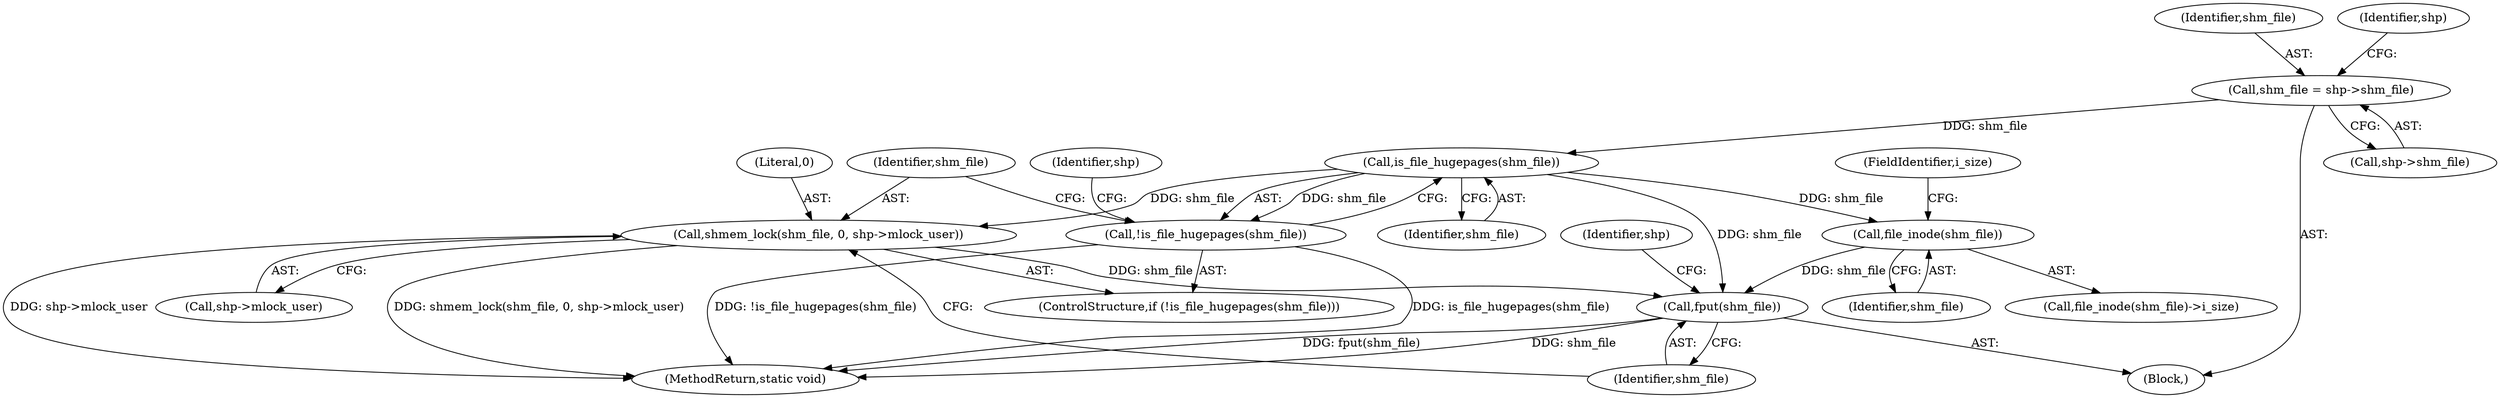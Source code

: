 digraph "0_linux_a399b29dfbaaaf91162b2dc5a5875dd51bbfa2a1_1@pointer" {
"1000105" [label="(Call,shm_file = shp->shm_file)"];
"1000135" [label="(Call,is_file_hugepages(shm_file))"];
"1000134" [label="(Call,!is_file_hugepages(shm_file))"];
"1000137" [label="(Call,shmem_lock(shm_file, 0, shp->mlock_user))"];
"1000156" [label="(Call,fput(shm_file))"];
"1000150" [label="(Call,file_inode(shm_file))"];
"1000157" [label="(Identifier,shm_file)"];
"1000138" [label="(Identifier,shm_file)"];
"1000105" [label="(Call,shm_file = shp->shm_file)"];
"1000140" [label="(Call,shp->mlock_user)"];
"1000103" [label="(Block,)"];
"1000156" [label="(Call,fput(shm_file))"];
"1000136" [label="(Identifier,shm_file)"];
"1000161" [label="(MethodReturn,static void)"];
"1000135" [label="(Call,is_file_hugepages(shm_file))"];
"1000150" [label="(Call,file_inode(shm_file))"];
"1000151" [label="(Identifier,shm_file)"];
"1000106" [label="(Identifier,shm_file)"];
"1000112" [label="(Identifier,shp)"];
"1000133" [label="(ControlStructure,if (!is_file_hugepages(shm_file)))"];
"1000107" [label="(Call,shp->shm_file)"];
"1000134" [label="(Call,!is_file_hugepages(shm_file))"];
"1000149" [label="(Call,file_inode(shm_file)->i_size)"];
"1000152" [label="(FieldIdentifier,i_size)"];
"1000139" [label="(Literal,0)"];
"1000137" [label="(Call,shmem_lock(shm_file, 0, shp->mlock_user))"];
"1000146" [label="(Identifier,shp)"];
"1000159" [label="(Identifier,shp)"];
"1000105" -> "1000103"  [label="AST: "];
"1000105" -> "1000107"  [label="CFG: "];
"1000106" -> "1000105"  [label="AST: "];
"1000107" -> "1000105"  [label="AST: "];
"1000112" -> "1000105"  [label="CFG: "];
"1000105" -> "1000135"  [label="DDG: shm_file"];
"1000135" -> "1000134"  [label="AST: "];
"1000135" -> "1000136"  [label="CFG: "];
"1000136" -> "1000135"  [label="AST: "];
"1000134" -> "1000135"  [label="CFG: "];
"1000135" -> "1000134"  [label="DDG: shm_file"];
"1000135" -> "1000137"  [label="DDG: shm_file"];
"1000135" -> "1000150"  [label="DDG: shm_file"];
"1000135" -> "1000156"  [label="DDG: shm_file"];
"1000134" -> "1000133"  [label="AST: "];
"1000138" -> "1000134"  [label="CFG: "];
"1000146" -> "1000134"  [label="CFG: "];
"1000134" -> "1000161"  [label="DDG: !is_file_hugepages(shm_file)"];
"1000134" -> "1000161"  [label="DDG: is_file_hugepages(shm_file)"];
"1000137" -> "1000133"  [label="AST: "];
"1000137" -> "1000140"  [label="CFG: "];
"1000138" -> "1000137"  [label="AST: "];
"1000139" -> "1000137"  [label="AST: "];
"1000140" -> "1000137"  [label="AST: "];
"1000157" -> "1000137"  [label="CFG: "];
"1000137" -> "1000161"  [label="DDG: shp->mlock_user"];
"1000137" -> "1000161"  [label="DDG: shmem_lock(shm_file, 0, shp->mlock_user)"];
"1000137" -> "1000156"  [label="DDG: shm_file"];
"1000156" -> "1000103"  [label="AST: "];
"1000156" -> "1000157"  [label="CFG: "];
"1000157" -> "1000156"  [label="AST: "];
"1000159" -> "1000156"  [label="CFG: "];
"1000156" -> "1000161"  [label="DDG: shm_file"];
"1000156" -> "1000161"  [label="DDG: fput(shm_file)"];
"1000150" -> "1000156"  [label="DDG: shm_file"];
"1000150" -> "1000149"  [label="AST: "];
"1000150" -> "1000151"  [label="CFG: "];
"1000151" -> "1000150"  [label="AST: "];
"1000152" -> "1000150"  [label="CFG: "];
}
